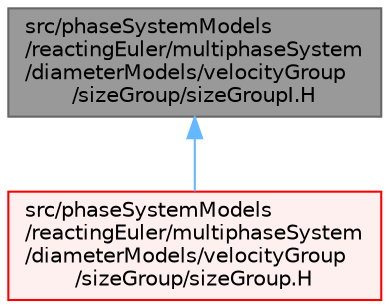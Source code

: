 digraph "src/phaseSystemModels/reactingEuler/multiphaseSystem/diameterModels/velocityGroup/sizeGroup/sizeGroupI.H"
{
 // LATEX_PDF_SIZE
  bgcolor="transparent";
  edge [fontname=Helvetica,fontsize=10,labelfontname=Helvetica,labelfontsize=10];
  node [fontname=Helvetica,fontsize=10,shape=box,height=0.2,width=0.4];
  Node1 [id="Node000001",label="src/phaseSystemModels\l/reactingEuler/multiphaseSystem\l/diameterModels/velocityGroup\l/sizeGroup/sizeGroupI.H",height=0.2,width=0.4,color="gray40", fillcolor="grey60", style="filled", fontcolor="black",tooltip=" "];
  Node1 -> Node2 [id="edge1_Node000001_Node000002",dir="back",color="steelblue1",style="solid",tooltip=" "];
  Node2 [id="Node000002",label="src/phaseSystemModels\l/reactingEuler/multiphaseSystem\l/diameterModels/velocityGroup\l/sizeGroup/sizeGroup.H",height=0.2,width=0.4,color="red", fillcolor="#FFF0F0", style="filled",URL="$sizeGroup_8H.html",tooltip=" "];
}
